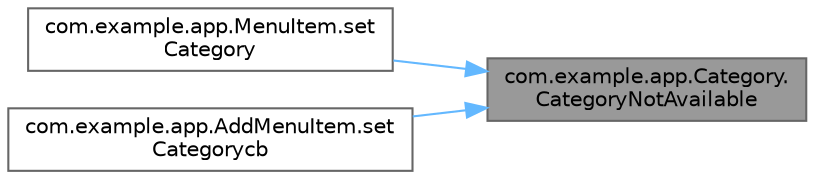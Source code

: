 digraph "com.example.app.Category.CategoryNotAvailable"
{
 // LATEX_PDF_SIZE
  bgcolor="transparent";
  edge [fontname=Helvetica,fontsize=10,labelfontname=Helvetica,labelfontsize=10];
  node [fontname=Helvetica,fontsize=10,shape=box,height=0.2,width=0.4];
  rankdir="RL";
  Node1 [id="Node000001",label="com.example.app.Category.\lCategoryNotAvailable",height=0.2,width=0.4,color="gray40", fillcolor="grey60", style="filled", fontcolor="black",tooltip=" "];
  Node1 -> Node2 [id="edge1_Node000001_Node000002",dir="back",color="steelblue1",style="solid",tooltip=" "];
  Node2 [id="Node000002",label="com.example.app.MenuItem.set\lCategory",height=0.2,width=0.4,color="grey40", fillcolor="white", style="filled",URL="$classcom_1_1example_1_1app_1_1_menu_item.html#a2ef038c2a229e3b7ee1c76c380406d0b",tooltip=" "];
  Node1 -> Node3 [id="edge2_Node000001_Node000003",dir="back",color="steelblue1",style="solid",tooltip=" "];
  Node3 [id="Node000003",label="com.example.app.AddMenuItem.set\lCategorycb",height=0.2,width=0.4,color="grey40", fillcolor="white", style="filled",URL="$classcom_1_1example_1_1app_1_1_add_menu_item.html#a50db1e546d28339384c7b85186c34f02",tooltip=" "];
}
